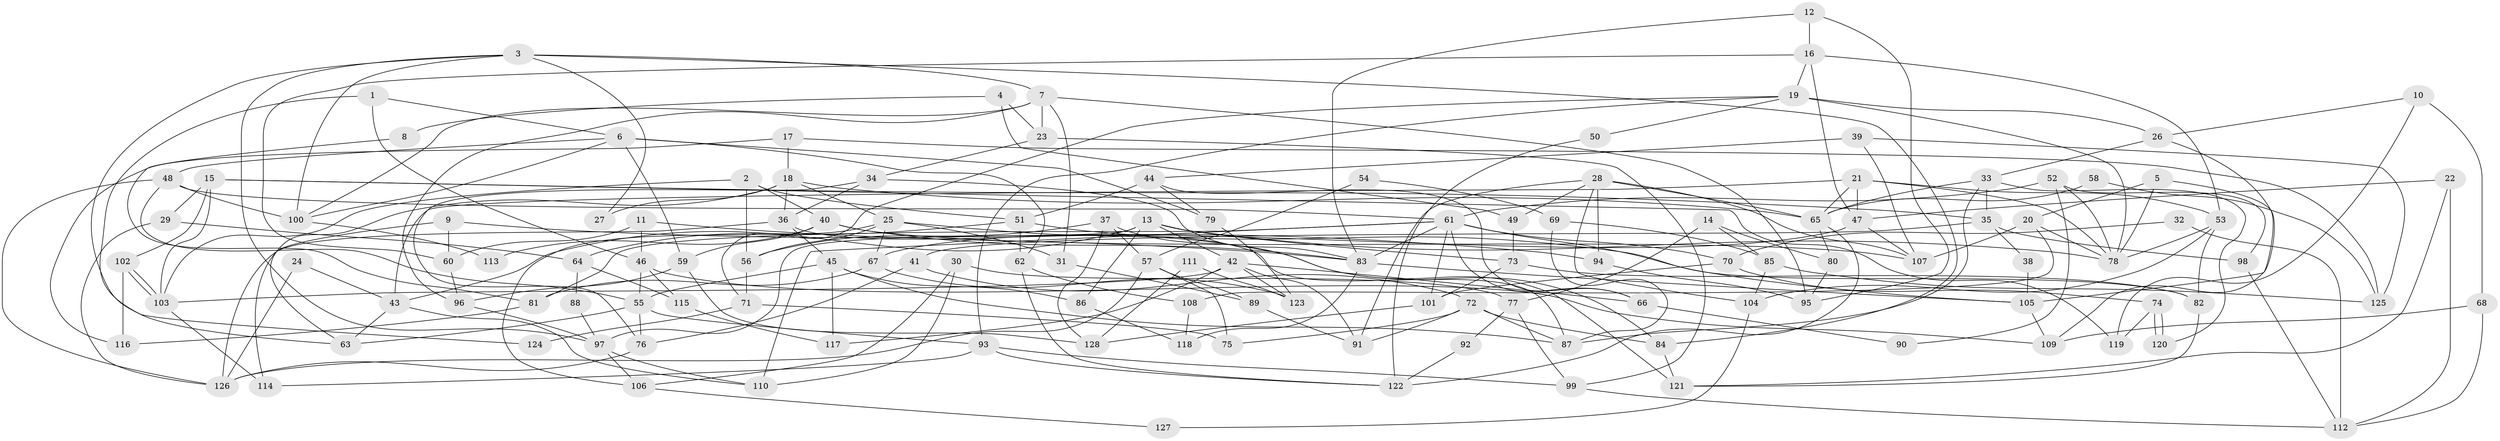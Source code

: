 // Generated by graph-tools (version 1.1) at 2025/36/03/09/25 02:36:23]
// undirected, 128 vertices, 256 edges
graph export_dot {
graph [start="1"]
  node [color=gray90,style=filled];
  1;
  2;
  3;
  4;
  5;
  6;
  7;
  8;
  9;
  10;
  11;
  12;
  13;
  14;
  15;
  16;
  17;
  18;
  19;
  20;
  21;
  22;
  23;
  24;
  25;
  26;
  27;
  28;
  29;
  30;
  31;
  32;
  33;
  34;
  35;
  36;
  37;
  38;
  39;
  40;
  41;
  42;
  43;
  44;
  45;
  46;
  47;
  48;
  49;
  50;
  51;
  52;
  53;
  54;
  55;
  56;
  57;
  58;
  59;
  60;
  61;
  62;
  63;
  64;
  65;
  66;
  67;
  68;
  69;
  70;
  71;
  72;
  73;
  74;
  75;
  76;
  77;
  78;
  79;
  80;
  81;
  82;
  83;
  84;
  85;
  86;
  87;
  88;
  89;
  90;
  91;
  92;
  93;
  94;
  95;
  96;
  97;
  98;
  99;
  100;
  101;
  102;
  103;
  104;
  105;
  106;
  107;
  108;
  109;
  110;
  111;
  112;
  113;
  114;
  115;
  116;
  117;
  118;
  119;
  120;
  121;
  122;
  123;
  124;
  125;
  126;
  127;
  128;
  1 -- 6;
  1 -- 46;
  1 -- 63;
  2 -- 56;
  2 -- 103;
  2 -- 40;
  2 -- 51;
  3 -- 100;
  3 -- 97;
  3 -- 7;
  3 -- 27;
  3 -- 84;
  3 -- 124;
  4 -- 23;
  4 -- 49;
  4 -- 8;
  5 -- 78;
  5 -- 20;
  5 -- 109;
  6 -- 62;
  6 -- 48;
  6 -- 59;
  6 -- 79;
  6 -- 100;
  7 -- 31;
  7 -- 23;
  7 -- 95;
  7 -- 96;
  7 -- 100;
  8 -- 81;
  9 -- 114;
  9 -- 60;
  9 -- 94;
  10 -- 68;
  10 -- 26;
  10 -- 119;
  11 -- 46;
  11 -- 60;
  11 -- 83;
  12 -- 83;
  12 -- 16;
  12 -- 95;
  13 -- 43;
  13 -- 73;
  13 -- 42;
  13 -- 78;
  13 -- 86;
  13 -- 97;
  14 -- 80;
  14 -- 77;
  14 -- 85;
  15 -- 102;
  15 -- 35;
  15 -- 29;
  15 -- 103;
  15 -- 119;
  16 -- 47;
  16 -- 53;
  16 -- 19;
  16 -- 60;
  17 -- 125;
  17 -- 18;
  17 -- 116;
  18 -- 65;
  18 -- 63;
  18 -- 25;
  18 -- 27;
  18 -- 36;
  19 -- 78;
  19 -- 26;
  19 -- 50;
  19 -- 71;
  19 -- 93;
  20 -- 107;
  20 -- 78;
  20 -- 108;
  21 -- 47;
  21 -- 53;
  21 -- 43;
  21 -- 65;
  21 -- 78;
  22 -- 121;
  22 -- 47;
  22 -- 112;
  23 -- 34;
  23 -- 99;
  24 -- 126;
  24 -- 43;
  25 -- 84;
  25 -- 31;
  25 -- 56;
  25 -- 67;
  25 -- 106;
  26 -- 105;
  26 -- 33;
  28 -- 94;
  28 -- 65;
  28 -- 49;
  28 -- 91;
  28 -- 104;
  28 -- 107;
  29 -- 126;
  29 -- 64;
  30 -- 106;
  30 -- 110;
  30 -- 77;
  31 -- 89;
  32 -- 112;
  32 -- 70;
  33 -- 65;
  33 -- 35;
  33 -- 87;
  33 -- 120;
  34 -- 36;
  34 -- 76;
  34 -- 83;
  35 -- 98;
  35 -- 38;
  35 -- 41;
  36 -- 87;
  36 -- 45;
  36 -- 126;
  37 -- 128;
  37 -- 57;
  37 -- 56;
  37 -- 121;
  38 -- 105;
  39 -- 107;
  39 -- 44;
  39 -- 125;
  40 -- 83;
  40 -- 59;
  40 -- 107;
  40 -- 113;
  41 -- 76;
  41 -- 72;
  42 -- 103;
  42 -- 66;
  42 -- 91;
  42 -- 117;
  42 -- 123;
  43 -- 63;
  43 -- 110;
  44 -- 66;
  44 -- 51;
  44 -- 79;
  45 -- 87;
  45 -- 55;
  45 -- 86;
  45 -- 117;
  46 -- 109;
  46 -- 55;
  46 -- 115;
  47 -- 67;
  47 -- 107;
  48 -- 61;
  48 -- 100;
  48 -- 55;
  48 -- 126;
  49 -- 73;
  50 -- 122;
  51 -- 64;
  51 -- 62;
  51 -- 82;
  52 -- 61;
  52 -- 78;
  52 -- 90;
  52 -- 98;
  53 -- 78;
  53 -- 82;
  53 -- 104;
  54 -- 57;
  54 -- 69;
  55 -- 63;
  55 -- 76;
  55 -- 93;
  56 -- 71;
  57 -- 126;
  57 -- 75;
  57 -- 89;
  58 -- 125;
  58 -- 65;
  59 -- 96;
  59 -- 128;
  60 -- 96;
  61 -- 83;
  61 -- 110;
  61 -- 66;
  61 -- 70;
  61 -- 81;
  61 -- 101;
  61 -- 105;
  62 -- 108;
  62 -- 122;
  64 -- 115;
  64 -- 88;
  65 -- 122;
  65 -- 80;
  66 -- 90;
  67 -- 123;
  67 -- 81;
  68 -- 109;
  68 -- 112;
  69 -- 85;
  69 -- 87;
  70 -- 74;
  70 -- 101;
  71 -- 75;
  71 -- 124;
  72 -- 91;
  72 -- 75;
  72 -- 84;
  72 -- 87;
  73 -- 101;
  73 -- 82;
  74 -- 119;
  74 -- 120;
  74 -- 120;
  76 -- 126;
  77 -- 99;
  77 -- 92;
  79 -- 123;
  80 -- 95;
  81 -- 116;
  82 -- 121;
  83 -- 105;
  83 -- 118;
  84 -- 121;
  85 -- 104;
  85 -- 125;
  86 -- 118;
  88 -- 97;
  89 -- 91;
  92 -- 122;
  93 -- 99;
  93 -- 114;
  93 -- 122;
  94 -- 95;
  96 -- 97;
  97 -- 106;
  97 -- 110;
  98 -- 112;
  99 -- 112;
  100 -- 113;
  101 -- 128;
  102 -- 116;
  102 -- 103;
  102 -- 103;
  103 -- 114;
  104 -- 127;
  105 -- 109;
  106 -- 127;
  108 -- 118;
  111 -- 123;
  111 -- 128;
  115 -- 117;
}
